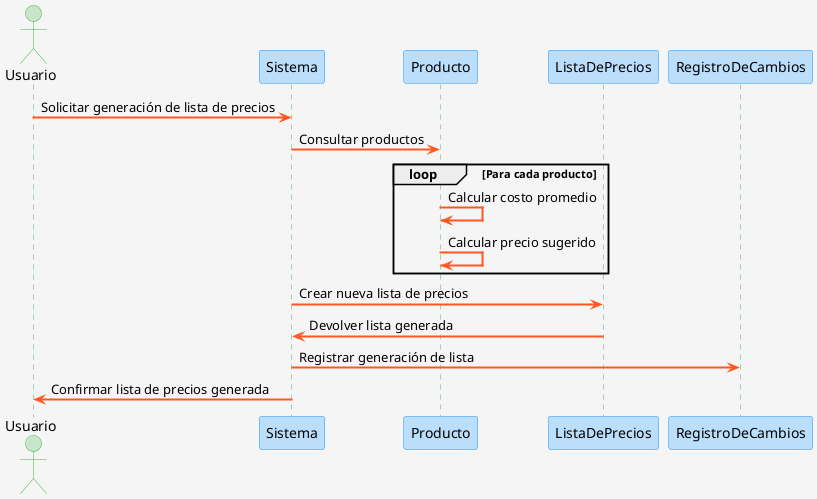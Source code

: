 @startuml
skinparam backgroundColor #F5F5F5
skinparam sequence {
    ActorBorderColor #4CAF50
    ActorBackgroundColor #C8E6C9
    ParticipantBorderColor #2196F3
    ParticipantBackgroundColor #BBDEFB
    LifeLineBorderColor #4CAF50
    LifeLineBackgroundColor #C8E6C9
    ArrowColor #FF5722
    ArrowThickness 2
}

actor Usuario as Analista
participant Sistema
participant Producto
participant ListaDePrecios
participant RegistroDeCambios

Analista -> Sistema: Solicitar generación de lista de precios
Sistema -> Producto: Consultar productos
loop Para cada producto
    Producto -> Producto: Calcular costo promedio
    Producto -> Producto: Calcular precio sugerido
end
Sistema -> ListaDePrecios: Crear nueva lista de precios
ListaDePrecios -> Sistema: Devolver lista generada
Sistema -> RegistroDeCambios: Registrar generación de lista
Sistema -> Analista: Confirmar lista de precios generada
@enduml